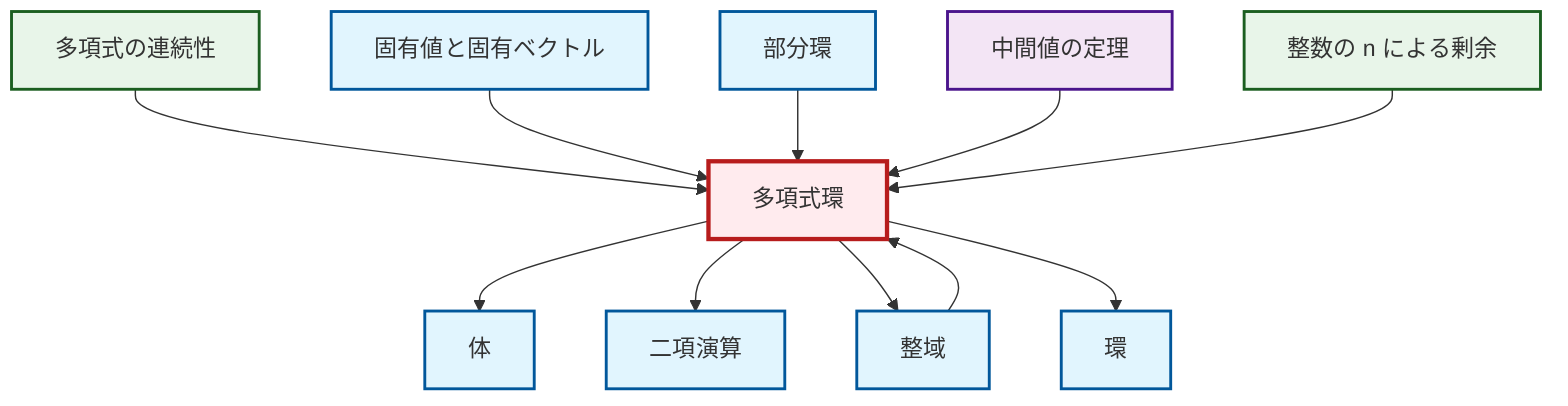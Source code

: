 graph TD
    classDef definition fill:#e1f5fe,stroke:#01579b,stroke-width:2px
    classDef theorem fill:#f3e5f5,stroke:#4a148c,stroke-width:2px
    classDef axiom fill:#fff3e0,stroke:#e65100,stroke-width:2px
    classDef example fill:#e8f5e9,stroke:#1b5e20,stroke-width:2px
    classDef current fill:#ffebee,stroke:#b71c1c,stroke-width:3px
    def-ring["環"]:::definition
    def-binary-operation["二項演算"]:::definition
    thm-intermediate-value["中間値の定理"]:::theorem
    def-eigenvalue-eigenvector["固有値と固有ベクトル"]:::definition
    def-integral-domain["整域"]:::definition
    def-field["体"]:::definition
    def-subring["部分環"]:::definition
    ex-quotient-integers-mod-n["整数の n による剰余"]:::example
    ex-polynomial-continuity["多項式の連続性"]:::example
    def-polynomial-ring["多項式環"]:::definition
    ex-polynomial-continuity --> def-polynomial-ring
    def-polynomial-ring --> def-field
    def-eigenvalue-eigenvector --> def-polynomial-ring
    def-subring --> def-polynomial-ring
    thm-intermediate-value --> def-polynomial-ring
    def-polynomial-ring --> def-binary-operation
    def-polynomial-ring --> def-integral-domain
    def-polynomial-ring --> def-ring
    def-integral-domain --> def-polynomial-ring
    ex-quotient-integers-mod-n --> def-polynomial-ring
    class def-polynomial-ring current